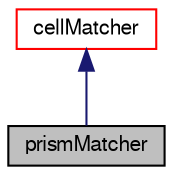 digraph "prismMatcher"
{
  bgcolor="transparent";
  edge [fontname="FreeSans",fontsize="10",labelfontname="FreeSans",labelfontsize="10"];
  node [fontname="FreeSans",fontsize="10",shape=record];
  Node2 [label="prismMatcher",height=0.2,width=0.4,color="black", fillcolor="grey75", style="filled", fontcolor="black"];
  Node3 -> Node2 [dir="back",color="midnightblue",fontsize="10",style="solid",fontname="FreeSans"];
  Node3 [label="cellMatcher",height=0.2,width=0.4,color="red",URL="$a27166.html",tooltip="Base class for cellshape matchers (hexMatch, prismMatch, etc.). These are classes which given a mesh ..."];
}
